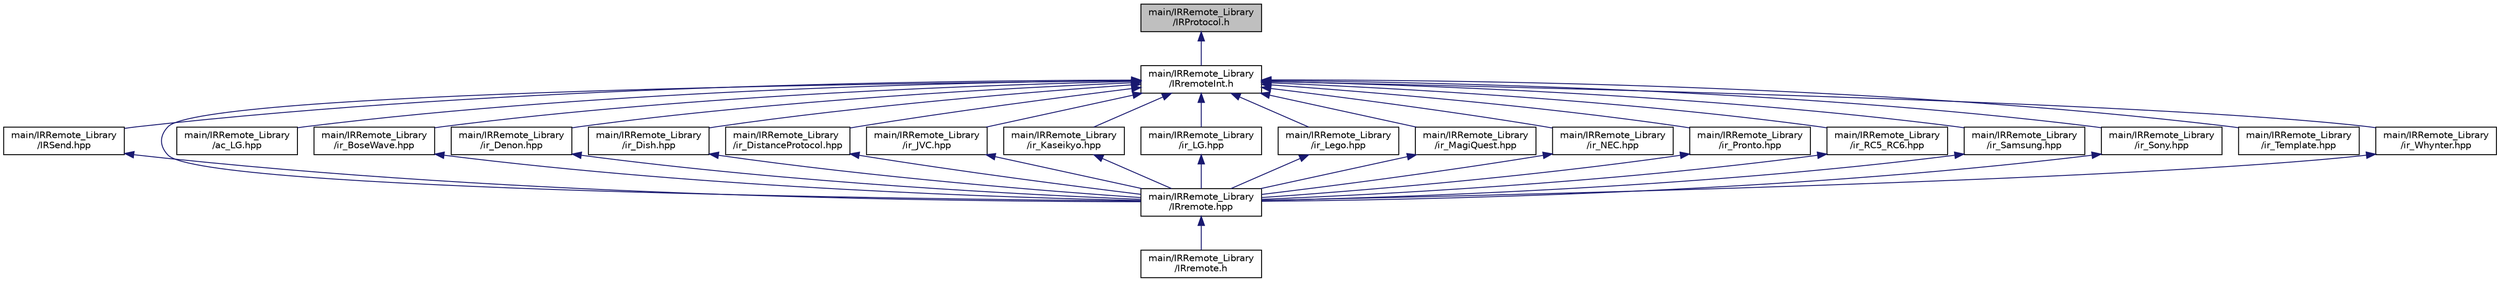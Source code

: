 digraph "main/IRRemote_Library/IRProtocol.h"
{
 // LATEX_PDF_SIZE
  edge [fontname="Helvetica",fontsize="10",labelfontname="Helvetica",labelfontsize="10"];
  node [fontname="Helvetica",fontsize="10",shape=record];
  Node1 [label="main/IRRemote_Library\l/IRProtocol.h",height=0.2,width=0.4,color="black", fillcolor="grey75", style="filled", fontcolor="black",tooltip="Common declarations for receiving and sending."];
  Node1 -> Node2 [dir="back",color="midnightblue",fontsize="10",style="solid",fontname="Helvetica"];
  Node2 [label="main/IRRemote_Library\l/IRremoteInt.h",height=0.2,width=0.4,color="black", fillcolor="white", style="filled",URL="$_i_r_remote___library_2_i_rremote_int_8h.html",tooltip="Contains all declarations required for the interface to IRremote. Could not be named IRremote...."];
  Node2 -> Node3 [dir="back",color="midnightblue",fontsize="10",style="solid",fontname="Helvetica"];
  Node3 [label="main/IRRemote_Library\l/IRSend.hpp",height=0.2,width=0.4,color="black", fillcolor="white", style="filled",URL="$_i_r_remote___library_2_i_r_send_8hpp.html",tooltip=" "];
  Node3 -> Node4 [dir="back",color="midnightblue",fontsize="10",style="solid",fontname="Helvetica"];
  Node4 [label="main/IRRemote_Library\l/IRremote.hpp",height=0.2,width=0.4,color="black", fillcolor="white", style="filled",URL="$_i_r_remote___library_2_i_rremote_8hpp.html",tooltip="Public API to the library."];
  Node4 -> Node5 [dir="back",color="midnightblue",fontsize="10",style="solid",fontname="Helvetica"];
  Node5 [label="main/IRRemote_Library\l/IRremote.h",height=0.2,width=0.4,color="black", fillcolor="white", style="filled",URL="$_i_r_remote___library_2_i_rremote_8h.html",tooltip="Stub for backward compatibility."];
  Node2 -> Node4 [dir="back",color="midnightblue",fontsize="10",style="solid",fontname="Helvetica"];
  Node2 -> Node6 [dir="back",color="midnightblue",fontsize="10",style="solid",fontname="Helvetica"];
  Node6 [label="main/IRRemote_Library\l/ac_LG.hpp",height=0.2,width=0.4,color="black", fillcolor="white", style="filled",URL="$_i_r_remote___library_2ac___l_g_8hpp.html",tooltip=" "];
  Node2 -> Node7 [dir="back",color="midnightblue",fontsize="10",style="solid",fontname="Helvetica"];
  Node7 [label="main/IRRemote_Library\l/ir_BoseWave.hpp",height=0.2,width=0.4,color="black", fillcolor="white", style="filled",URL="$_i_r_remote___library_2ir___bose_wave_8hpp.html",tooltip=" "];
  Node7 -> Node4 [dir="back",color="midnightblue",fontsize="10",style="solid",fontname="Helvetica"];
  Node2 -> Node8 [dir="back",color="midnightblue",fontsize="10",style="solid",fontname="Helvetica"];
  Node8 [label="main/IRRemote_Library\l/ir_Denon.hpp",height=0.2,width=0.4,color="black", fillcolor="white", style="filled",URL="$_i_r_remote___library_2ir___denon_8hpp.html",tooltip=" "];
  Node8 -> Node4 [dir="back",color="midnightblue",fontsize="10",style="solid",fontname="Helvetica"];
  Node2 -> Node9 [dir="back",color="midnightblue",fontsize="10",style="solid",fontname="Helvetica"];
  Node9 [label="main/IRRemote_Library\l/ir_Dish.hpp",height=0.2,width=0.4,color="black", fillcolor="white", style="filled",URL="$_i_r_remote___library_2ir___dish_8hpp.html",tooltip=" "];
  Node9 -> Node4 [dir="back",color="midnightblue",fontsize="10",style="solid",fontname="Helvetica"];
  Node2 -> Node10 [dir="back",color="midnightblue",fontsize="10",style="solid",fontname="Helvetica"];
  Node10 [label="main/IRRemote_Library\l/ir_DistanceProtocol.hpp",height=0.2,width=0.4,color="black", fillcolor="white", style="filled",URL="$_i_r_remote___library_2ir___distance_protocol_8hpp.html",tooltip=" "];
  Node10 -> Node4 [dir="back",color="midnightblue",fontsize="10",style="solid",fontname="Helvetica"];
  Node2 -> Node11 [dir="back",color="midnightblue",fontsize="10",style="solid",fontname="Helvetica"];
  Node11 [label="main/IRRemote_Library\l/ir_JVC.hpp",height=0.2,width=0.4,color="black", fillcolor="white", style="filled",URL="$_i_r_remote___library_2ir___j_v_c_8hpp.html",tooltip=" "];
  Node11 -> Node4 [dir="back",color="midnightblue",fontsize="10",style="solid",fontname="Helvetica"];
  Node2 -> Node12 [dir="back",color="midnightblue",fontsize="10",style="solid",fontname="Helvetica"];
  Node12 [label="main/IRRemote_Library\l/ir_Kaseikyo.hpp",height=0.2,width=0.4,color="black", fillcolor="white", style="filled",URL="$_i_r_remote___library_2ir___kaseikyo_8hpp.html",tooltip=" "];
  Node12 -> Node4 [dir="back",color="midnightblue",fontsize="10",style="solid",fontname="Helvetica"];
  Node2 -> Node13 [dir="back",color="midnightblue",fontsize="10",style="solid",fontname="Helvetica"];
  Node13 [label="main/IRRemote_Library\l/ir_LG.hpp",height=0.2,width=0.4,color="black", fillcolor="white", style="filled",URL="$_i_r_remote___library_2ir___l_g_8hpp.html",tooltip=" "];
  Node13 -> Node4 [dir="back",color="midnightblue",fontsize="10",style="solid",fontname="Helvetica"];
  Node2 -> Node14 [dir="back",color="midnightblue",fontsize="10",style="solid",fontname="Helvetica"];
  Node14 [label="main/IRRemote_Library\l/ir_Lego.hpp",height=0.2,width=0.4,color="black", fillcolor="white", style="filled",URL="$_i_r_remote___library_2ir___lego_8hpp.html",tooltip=" "];
  Node14 -> Node4 [dir="back",color="midnightblue",fontsize="10",style="solid",fontname="Helvetica"];
  Node2 -> Node15 [dir="back",color="midnightblue",fontsize="10",style="solid",fontname="Helvetica"];
  Node15 [label="main/IRRemote_Library\l/ir_MagiQuest.hpp",height=0.2,width=0.4,color="black", fillcolor="white", style="filled",URL="$_i_r_remote___library_2ir___magi_quest_8hpp.html",tooltip=" "];
  Node15 -> Node4 [dir="back",color="midnightblue",fontsize="10",style="solid",fontname="Helvetica"];
  Node2 -> Node16 [dir="back",color="midnightblue",fontsize="10",style="solid",fontname="Helvetica"];
  Node16 [label="main/IRRemote_Library\l/ir_NEC.hpp",height=0.2,width=0.4,color="black", fillcolor="white", style="filled",URL="$_i_r_remote___library_2ir___n_e_c_8hpp.html",tooltip=" "];
  Node16 -> Node4 [dir="back",color="midnightblue",fontsize="10",style="solid",fontname="Helvetica"];
  Node2 -> Node17 [dir="back",color="midnightblue",fontsize="10",style="solid",fontname="Helvetica"];
  Node17 [label="main/IRRemote_Library\l/ir_Pronto.hpp",height=0.2,width=0.4,color="black", fillcolor="white", style="filled",URL="$_i_r_remote___library_2ir___pronto_8hpp.html",tooltip=" "];
  Node17 -> Node4 [dir="back",color="midnightblue",fontsize="10",style="solid",fontname="Helvetica"];
  Node2 -> Node18 [dir="back",color="midnightblue",fontsize="10",style="solid",fontname="Helvetica"];
  Node18 [label="main/IRRemote_Library\l/ir_RC5_RC6.hpp",height=0.2,width=0.4,color="black", fillcolor="white", style="filled",URL="$_i_r_remote___library_2ir___r_c5___r_c6_8hpp.html",tooltip=" "];
  Node18 -> Node4 [dir="back",color="midnightblue",fontsize="10",style="solid",fontname="Helvetica"];
  Node2 -> Node19 [dir="back",color="midnightblue",fontsize="10",style="solid",fontname="Helvetica"];
  Node19 [label="main/IRRemote_Library\l/ir_Samsung.hpp",height=0.2,width=0.4,color="black", fillcolor="white", style="filled",URL="$_i_r_remote___library_2ir___samsung_8hpp.html",tooltip=" "];
  Node19 -> Node4 [dir="back",color="midnightblue",fontsize="10",style="solid",fontname="Helvetica"];
  Node2 -> Node20 [dir="back",color="midnightblue",fontsize="10",style="solid",fontname="Helvetica"];
  Node20 [label="main/IRRemote_Library\l/ir_Sony.hpp",height=0.2,width=0.4,color="black", fillcolor="white", style="filled",URL="$_i_r_remote___library_2ir___sony_8hpp.html",tooltip=" "];
  Node20 -> Node4 [dir="back",color="midnightblue",fontsize="10",style="solid",fontname="Helvetica"];
  Node2 -> Node21 [dir="back",color="midnightblue",fontsize="10",style="solid",fontname="Helvetica"];
  Node21 [label="main/IRRemote_Library\l/ir_Template.hpp",height=0.2,width=0.4,color="black", fillcolor="white", style="filled",URL="$_i_r_remote___library_2ir___template_8hpp.html",tooltip=" "];
  Node2 -> Node22 [dir="back",color="midnightblue",fontsize="10",style="solid",fontname="Helvetica"];
  Node22 [label="main/IRRemote_Library\l/ir_Whynter.hpp",height=0.2,width=0.4,color="black", fillcolor="white", style="filled",URL="$_i_r_remote___library_2ir___whynter_8hpp.html",tooltip=" "];
  Node22 -> Node4 [dir="back",color="midnightblue",fontsize="10",style="solid",fontname="Helvetica"];
}
